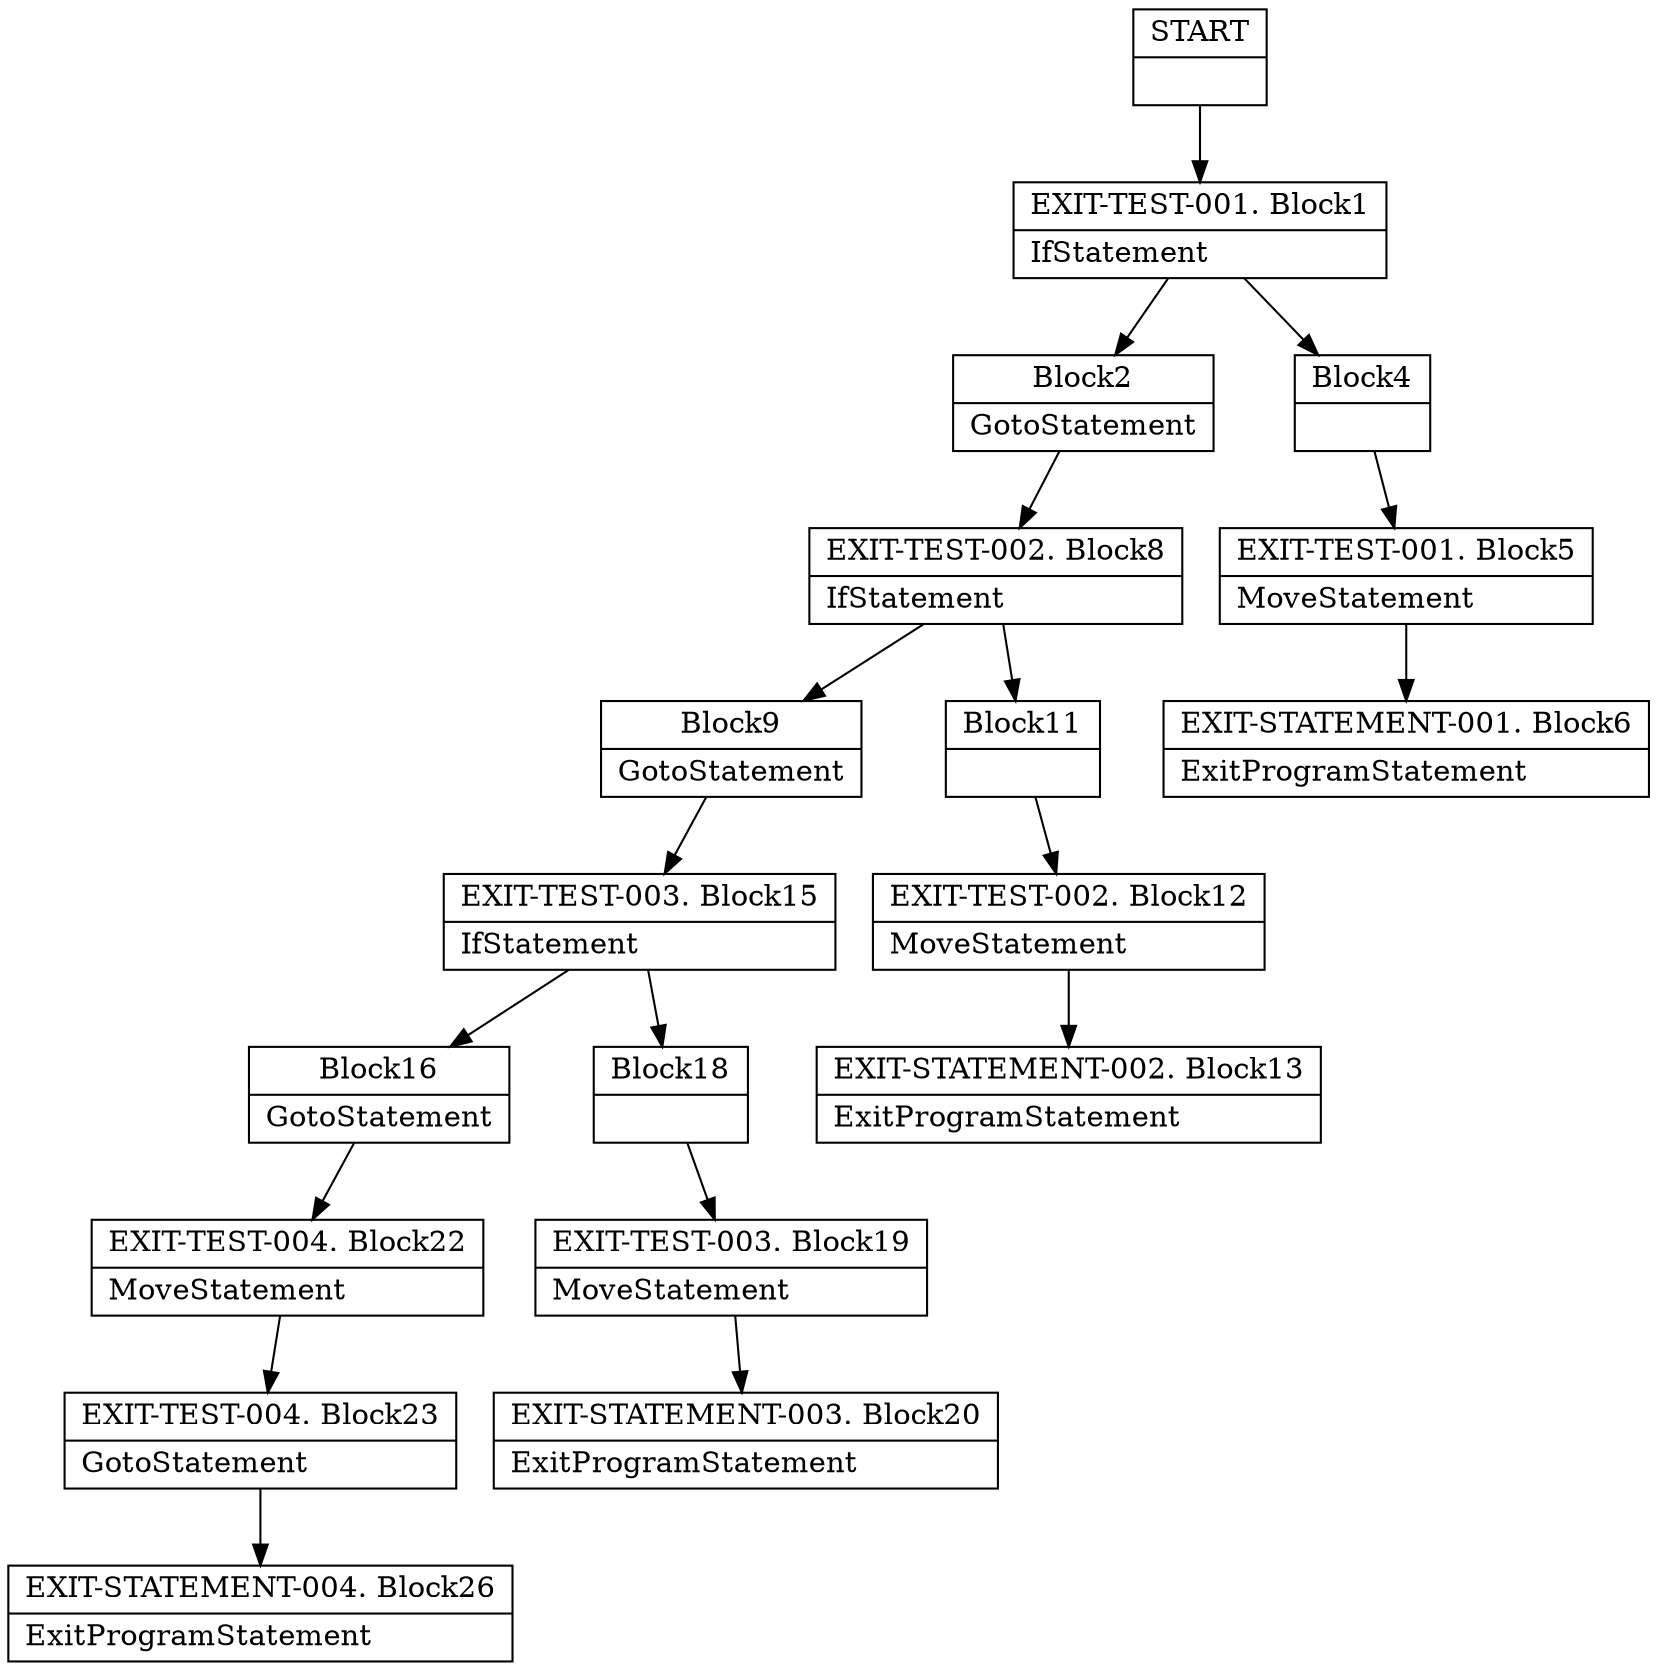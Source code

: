 digraph Cfg {
node [
shape = "record"
]

edge [
arrowtail = "empty"
]
Block0 [
label = "{START|}"
]
Block1 [
label = "{EXIT-TEST-001. Block1|IfStatement\l}"
]
Block2 [
label = "{Block2|GotoStatement\l}"
]
Block8 [
label = "{EXIT-TEST-002. Block8|IfStatement\l}"
]
Block9 [
label = "{Block9|GotoStatement\l}"
]
Block15 [
label = "{EXIT-TEST-003. Block15|IfStatement\l}"
]
Block16 [
label = "{Block16|GotoStatement\l}"
]
Block22 [
label = "{EXIT-TEST-004. Block22|MoveStatement\l}"
]
Block23 [
label = "{EXIT-TEST-004. Block23|GotoStatement\l}"
]
Block26 [
label = "{EXIT-STATEMENT-004. Block26|ExitProgramStatement\l}"
]
Block18 [
label = "{Block18|}"
]
Block19 [
label = "{EXIT-TEST-003. Block19|MoveStatement\l}"
]
Block20 [
label = "{EXIT-STATEMENT-003. Block20|ExitProgramStatement\l}"
]
Block11 [
label = "{Block11|}"
]
Block12 [
label = "{EXIT-TEST-002. Block12|MoveStatement\l}"
]
Block13 [
label = "{EXIT-STATEMENT-002. Block13|ExitProgramStatement\l}"
]
Block4 [
label = "{Block4|}"
]
Block5 [
label = "{EXIT-TEST-001. Block5|MoveStatement\l}"
]
Block6 [
label = "{EXIT-STATEMENT-001. Block6|ExitProgramStatement\l}"
]
Block0 -> Block1
Block1 -> Block2
Block1 -> Block4
Block2 -> Block8
Block8 -> Block9
Block8 -> Block11
Block9 -> Block15
Block15 -> Block16
Block15 -> Block18
Block16 -> Block22
Block22 -> Block23
Block23 -> Block26
Block18 -> Block19
Block19 -> Block20
Block11 -> Block12
Block12 -> Block13
Block4 -> Block5
Block5 -> Block6

}
